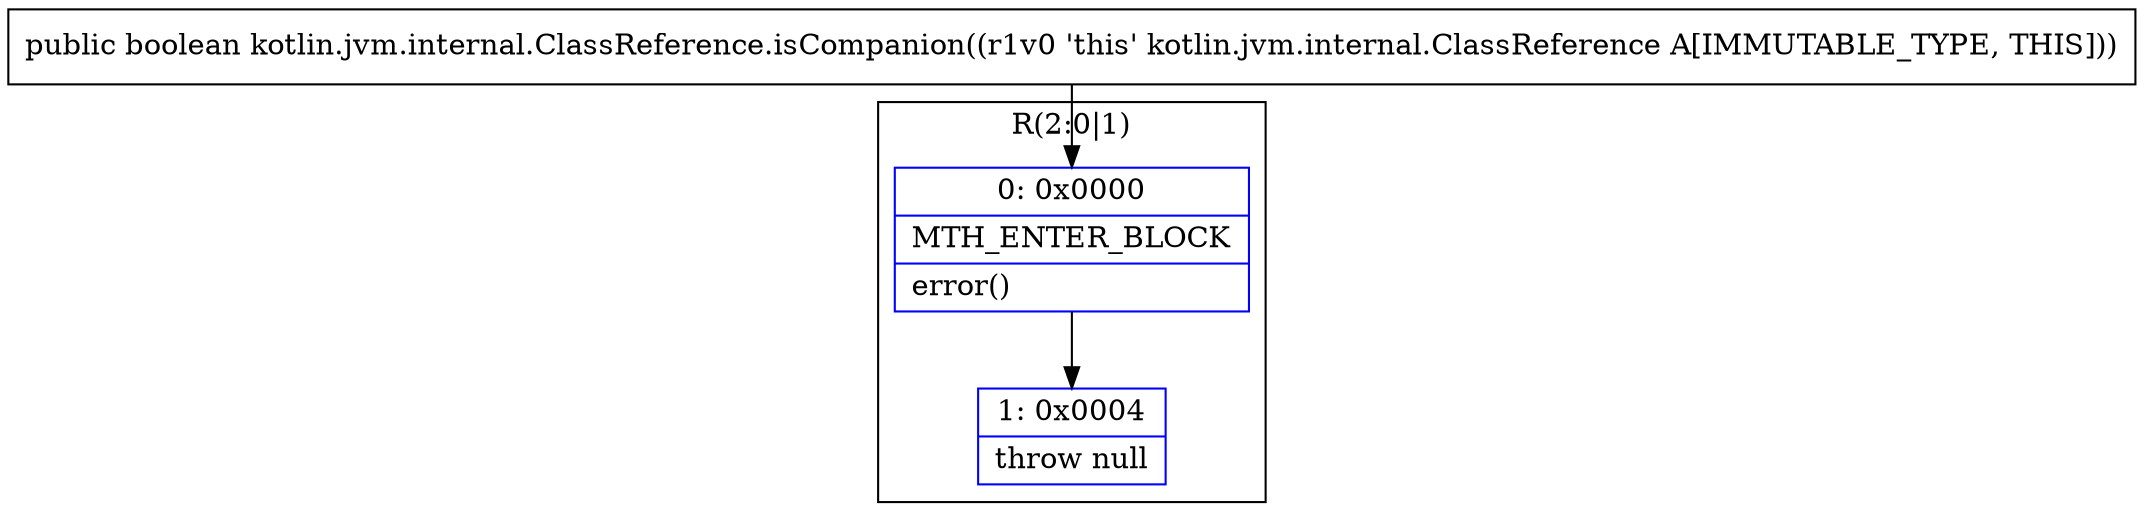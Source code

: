 digraph "CFG forkotlin.jvm.internal.ClassReference.isCompanion()Z" {
subgraph cluster_Region_1180824170 {
label = "R(2:0|1)";
node [shape=record,color=blue];
Node_0 [shape=record,label="{0\:\ 0x0000|MTH_ENTER_BLOCK\l|error()\l}"];
Node_1 [shape=record,label="{1\:\ 0x0004|throw null\l}"];
}
MethodNode[shape=record,label="{public boolean kotlin.jvm.internal.ClassReference.isCompanion((r1v0 'this' kotlin.jvm.internal.ClassReference A[IMMUTABLE_TYPE, THIS])) }"];
MethodNode -> Node_0;
Node_0 -> Node_1;
}


